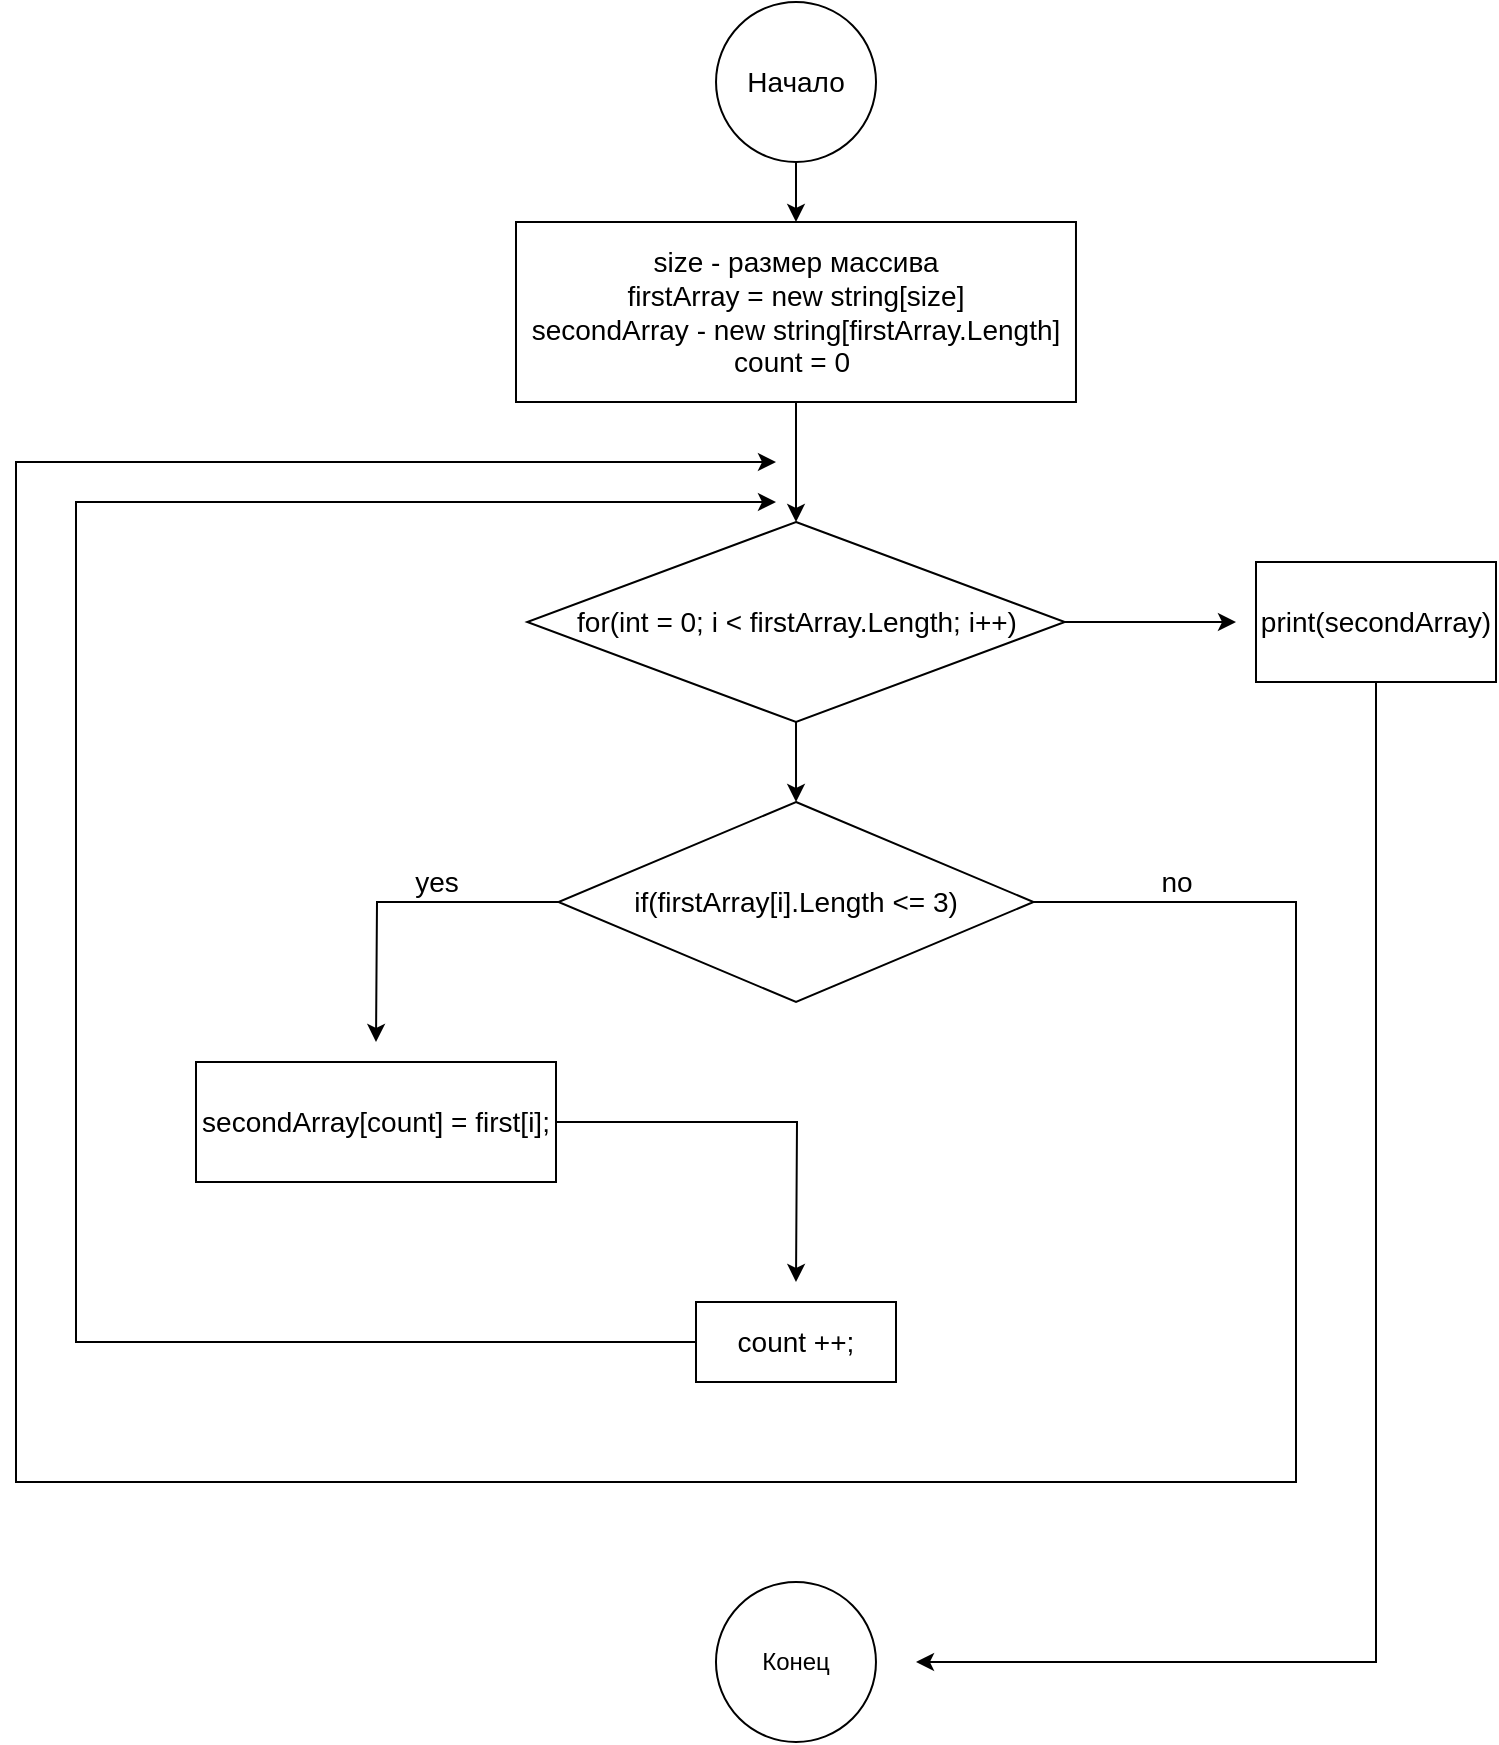 <mxfile version="20.2.3" type="device" pages="2"><diagram id="OuYkv7M8g30APrvMxXlW" name="Страница 1"><mxGraphModel dx="1038" dy="2030" grid="1" gridSize="10" guides="1" tooltips="1" connect="1" arrows="1" fold="1" page="1" pageScale="1" pageWidth="827" pageHeight="1169" math="0" shadow="0"><root><mxCell id="0"/><mxCell id="1" parent="0"/><mxCell id="ohAq0-kUwsJvMRriX051-8" style="edgeStyle=orthogonalEdgeStyle;rounded=0;orthogonalLoop=1;jettySize=auto;html=1;exitX=0.5;exitY=1;exitDx=0;exitDy=0;entryX=0.5;entryY=0;entryDx=0;entryDy=0;fontSize=14;" edge="1" parent="1" source="ohAq0-kUwsJvMRriX051-1" target="ohAq0-kUwsJvMRriX051-3"><mxGeometry relative="1" as="geometry"/></mxCell><mxCell id="ohAq0-kUwsJvMRriX051-1" value="&lt;font style=&quot;font-size: 14px;&quot;&gt;Начало&lt;/font&gt;" style="ellipse;whiteSpace=wrap;html=1;aspect=fixed;" vertex="1" parent="1"><mxGeometry x="360.01" y="-40" width="80" height="80" as="geometry"/></mxCell><mxCell id="ohAq0-kUwsJvMRriX051-2" value="Конец" style="ellipse;whiteSpace=wrap;html=1;aspect=fixed;" vertex="1" parent="1"><mxGeometry x="359.99" y="750" width="80" height="80" as="geometry"/></mxCell><mxCell id="ohAq0-kUwsJvMRriX051-9" style="edgeStyle=orthogonalEdgeStyle;rounded=0;orthogonalLoop=1;jettySize=auto;html=1;exitX=0.5;exitY=1;exitDx=0;exitDy=0;entryX=0.5;entryY=0;entryDx=0;entryDy=0;fontSize=14;" edge="1" parent="1" source="ohAq0-kUwsJvMRriX051-3" target="ohAq0-kUwsJvMRriX051-4"><mxGeometry relative="1" as="geometry"/></mxCell><mxCell id="ohAq0-kUwsJvMRriX051-3" value="&lt;font style=&quot;font-size: 14px;&quot;&gt;&lt;font style=&quot;font-size: 14px;&quot;&gt;size - размер массива&lt;br&gt;firstArray = new string[size]&lt;br&gt;&lt;/font&gt;secondArray - new string[firstArray.Length]&lt;br&gt;count = 0&amp;nbsp;&lt;/font&gt;" style="rounded=0;whiteSpace=wrap;html=1;" vertex="1" parent="1"><mxGeometry x="260" y="70" width="279.99" height="90" as="geometry"/></mxCell><mxCell id="ohAq0-kUwsJvMRriX051-10" style="edgeStyle=orthogonalEdgeStyle;rounded=0;orthogonalLoop=1;jettySize=auto;html=1;exitX=0.5;exitY=1;exitDx=0;exitDy=0;entryX=0.5;entryY=0;entryDx=0;entryDy=0;fontSize=14;" edge="1" parent="1" source="ohAq0-kUwsJvMRriX051-4" target="ohAq0-kUwsJvMRriX051-5"><mxGeometry relative="1" as="geometry"/></mxCell><mxCell id="ohAq0-kUwsJvMRriX051-12" style="edgeStyle=orthogonalEdgeStyle;rounded=0;orthogonalLoop=1;jettySize=auto;html=1;exitX=1;exitY=0.5;exitDx=0;exitDy=0;fontSize=14;" edge="1" parent="1" source="ohAq0-kUwsJvMRriX051-4"><mxGeometry relative="1" as="geometry"><mxPoint x="620" y="270" as="targetPoint"/></mxGeometry></mxCell><mxCell id="ohAq0-kUwsJvMRriX051-4" value="&lt;font style=&quot;font-size: 14px;&quot;&gt;for(int = 0; i &amp;lt; firstArray.Length; i++)&lt;/font&gt;" style="rhombus;whiteSpace=wrap;html=1;fontSize=12;" vertex="1" parent="1"><mxGeometry x="265.63" y="220" width="268.75" height="100" as="geometry"/></mxCell><mxCell id="ohAq0-kUwsJvMRriX051-13" style="edgeStyle=orthogonalEdgeStyle;rounded=0;orthogonalLoop=1;jettySize=auto;html=1;exitX=0;exitY=0.5;exitDx=0;exitDy=0;fontSize=14;" edge="1" parent="1" source="ohAq0-kUwsJvMRriX051-5"><mxGeometry relative="1" as="geometry"><mxPoint x="190" y="480" as="targetPoint"/></mxGeometry></mxCell><mxCell id="ohAq0-kUwsJvMRriX051-17" style="edgeStyle=orthogonalEdgeStyle;rounded=0;orthogonalLoop=1;jettySize=auto;html=1;exitX=1;exitY=0.5;exitDx=0;exitDy=0;fontSize=14;" edge="1" parent="1" source="ohAq0-kUwsJvMRriX051-5"><mxGeometry relative="1" as="geometry"><mxPoint x="390" y="190" as="targetPoint"/><Array as="points"><mxPoint x="650" y="410"/><mxPoint x="650" y="700"/><mxPoint x="10" y="700"/><mxPoint x="10" y="190"/></Array></mxGeometry></mxCell><mxCell id="ohAq0-kUwsJvMRriX051-5" value="&lt;font style=&quot;font-size: 14px;&quot;&gt;if(firstArray[i].Length &amp;lt;= 3)&lt;/font&gt;" style="rhombus;whiteSpace=wrap;html=1;fontSize=12;" vertex="1" parent="1"><mxGeometry x="281.26" y="360" width="237.5" height="100" as="geometry"/></mxCell><mxCell id="ohAq0-kUwsJvMRriX051-15" style="edgeStyle=orthogonalEdgeStyle;rounded=0;orthogonalLoop=1;jettySize=auto;html=1;exitX=1;exitY=0.5;exitDx=0;exitDy=0;fontSize=14;" edge="1" parent="1" source="ohAq0-kUwsJvMRriX051-6"><mxGeometry relative="1" as="geometry"><mxPoint x="400" y="600" as="targetPoint"/></mxGeometry></mxCell><mxCell id="ohAq0-kUwsJvMRriX051-6" value="secondArray[count] = first[i];" style="rounded=0;whiteSpace=wrap;html=1;fontSize=14;" vertex="1" parent="1"><mxGeometry x="100" y="490" width="180" height="60" as="geometry"/></mxCell><mxCell id="ohAq0-kUwsJvMRriX051-16" style="edgeStyle=orthogonalEdgeStyle;rounded=0;orthogonalLoop=1;jettySize=auto;html=1;fontSize=14;" edge="1" parent="1" source="ohAq0-kUwsJvMRriX051-7"><mxGeometry relative="1" as="geometry"><mxPoint x="390" y="210" as="targetPoint"/><Array as="points"><mxPoint x="40" y="630"/></Array></mxGeometry></mxCell><mxCell id="ohAq0-kUwsJvMRriX051-7" value="count ++;" style="rounded=0;whiteSpace=wrap;html=1;fontSize=14;" vertex="1" parent="1"><mxGeometry x="350" y="610" width="100" height="40" as="geometry"/></mxCell><mxCell id="ohAq0-kUwsJvMRriX051-22" style="edgeStyle=orthogonalEdgeStyle;rounded=0;orthogonalLoop=1;jettySize=auto;html=1;exitX=0.5;exitY=1;exitDx=0;exitDy=0;fontSize=14;" edge="1" parent="1" source="ohAq0-kUwsJvMRriX051-11"><mxGeometry relative="1" as="geometry"><mxPoint x="460" y="790" as="targetPoint"/><Array as="points"><mxPoint x="690" y="790"/></Array></mxGeometry></mxCell><mxCell id="ohAq0-kUwsJvMRriX051-11" value="print(secondArray)" style="rounded=0;whiteSpace=wrap;html=1;fontSize=14;" vertex="1" parent="1"><mxGeometry x="630" y="240" width="120" height="60" as="geometry"/></mxCell><mxCell id="ohAq0-kUwsJvMRriX051-14" value="yes" style="text;html=1;align=center;verticalAlign=middle;resizable=0;points=[];autosize=1;strokeColor=none;fillColor=none;fontSize=14;" vertex="1" parent="1"><mxGeometry x="195" y="385" width="50" height="30" as="geometry"/></mxCell><mxCell id="ohAq0-kUwsJvMRriX051-20" value="no" style="text;html=1;align=center;verticalAlign=middle;resizable=0;points=[];autosize=1;strokeColor=none;fillColor=none;fontSize=14;" vertex="1" parent="1"><mxGeometry x="570" y="385" width="40" height="30" as="geometry"/></mxCell></root></mxGraphModel></diagram><diagram name="Page-2" id="Q-UEQbq8mWM5_Qp-DDUA"><mxGraphModel dx="946" dy="511" grid="1" gridSize="10" guides="1" tooltips="1" connect="1" arrows="1" fold="1" page="1" pageScale="1" pageWidth="827" pageHeight="1169" math="0" shadow="0"><root><mxCell id="0"/><mxCell id="1" parent="0"/><mxCell id="PTqs2oXPN3ARwGLDub0d-1" value="Кабинет" style="shape=table;startSize=30;container=1;collapsible=1;childLayout=tableLayout;fixedRows=1;rowLines=0;fontStyle=1;align=center;resizeLast=1;" vertex="1" parent="1"><mxGeometry x="560" y="30" width="190" height="120" as="geometry"/></mxCell><mxCell id="PTqs2oXPN3ARwGLDub0d-2" value="" style="shape=tableRow;horizontal=0;startSize=0;swimlaneHead=0;swimlaneBody=0;fillColor=none;collapsible=0;dropTarget=0;points=[[0,0.5],[1,0.5]];portConstraint=eastwest;top=0;left=0;right=0;bottom=1;" vertex="1" parent="PTqs2oXPN3ARwGLDub0d-1"><mxGeometry y="30" width="190" height="30" as="geometry"/></mxCell><mxCell id="PTqs2oXPN3ARwGLDub0d-3" value="PK" style="shape=partialRectangle;connectable=0;fillColor=none;top=0;left=0;bottom=0;right=0;fontStyle=1;overflow=hidden;" vertex="1" parent="PTqs2oXPN3ARwGLDub0d-2"><mxGeometry width="30" height="30" as="geometry"><mxRectangle width="30" height="30" as="alternateBounds"/></mxGeometry></mxCell><mxCell id="PTqs2oXPN3ARwGLDub0d-4" value="ID" style="shape=partialRectangle;connectable=0;fillColor=none;top=0;left=0;bottom=0;right=0;align=left;spacingLeft=6;fontStyle=5;overflow=hidden;" vertex="1" parent="PTqs2oXPN3ARwGLDub0d-2"><mxGeometry x="30" width="160" height="30" as="geometry"><mxRectangle width="160" height="30" as="alternateBounds"/></mxGeometry></mxCell><mxCell id="PTqs2oXPN3ARwGLDub0d-5" value="" style="shape=tableRow;horizontal=0;startSize=0;swimlaneHead=0;swimlaneBody=0;fillColor=none;collapsible=0;dropTarget=0;points=[[0,0.5],[1,0.5]];portConstraint=eastwest;top=0;left=0;right=0;bottom=0;" vertex="1" parent="PTqs2oXPN3ARwGLDub0d-1"><mxGeometry y="60" width="190" height="30" as="geometry"/></mxCell><mxCell id="PTqs2oXPN3ARwGLDub0d-6" value="" style="shape=partialRectangle;connectable=0;fillColor=none;top=0;left=0;bottom=0;right=0;editable=1;overflow=hidden;" vertex="1" parent="PTqs2oXPN3ARwGLDub0d-5"><mxGeometry width="30" height="30" as="geometry"><mxRectangle width="30" height="30" as="alternateBounds"/></mxGeometry></mxCell><mxCell id="PTqs2oXPN3ARwGLDub0d-7" value="Место" style="shape=partialRectangle;connectable=0;fillColor=none;top=0;left=0;bottom=0;right=0;align=left;spacingLeft=6;overflow=hidden;" vertex="1" parent="PTqs2oXPN3ARwGLDub0d-5"><mxGeometry x="30" width="160" height="30" as="geometry"><mxRectangle width="160" height="30" as="alternateBounds"/></mxGeometry></mxCell><mxCell id="PTqs2oXPN3ARwGLDub0d-123" style="edgeStyle=orthogonalEdgeStyle;rounded=0;orthogonalLoop=1;jettySize=auto;html=1;exitX=0;exitY=0.5;exitDx=0;exitDy=0;" edge="1" parent="1" source="PTqs2oXPN3ARwGLDub0d-120"><mxGeometry relative="1" as="geometry"><mxPoint x="40" y="310" as="targetPoint"/><mxPoint x="40" y="150" as="sourcePoint"/><Array as="points"><mxPoint x="10" y="155"/><mxPoint x="10" y="310"/><mxPoint x="40" y="310"/></Array></mxGeometry></mxCell><mxCell id="PTqs2oXPN3ARwGLDub0d-14" value="Ученики" style="shape=table;startSize=30;container=1;collapsible=1;childLayout=tableLayout;fixedRows=1;rowLines=0;fontStyle=1;align=center;resizeLast=1;" vertex="1" parent="1"><mxGeometry x="52" y="30" width="188" height="140" as="geometry"/></mxCell><mxCell id="PTqs2oXPN3ARwGLDub0d-15" value="" style="shape=tableRow;horizontal=0;startSize=0;swimlaneHead=0;swimlaneBody=0;fillColor=none;collapsible=0;dropTarget=0;points=[[0,0.5],[1,0.5]];portConstraint=eastwest;top=0;left=0;right=0;bottom=1;" vertex="1" parent="PTqs2oXPN3ARwGLDub0d-14"><mxGeometry y="30" width="188" height="20" as="geometry"/></mxCell><mxCell id="PTqs2oXPN3ARwGLDub0d-16" value="" style="shape=partialRectangle;connectable=0;fillColor=none;top=0;left=0;bottom=0;right=0;fontStyle=1;overflow=hidden;" vertex="1" parent="PTqs2oXPN3ARwGLDub0d-15"><mxGeometry width="30" height="20" as="geometry"><mxRectangle width="30" height="20" as="alternateBounds"/></mxGeometry></mxCell><mxCell id="PTqs2oXPN3ARwGLDub0d-17" value="ID" style="shape=partialRectangle;connectable=0;fillColor=none;top=0;left=0;bottom=0;right=0;align=left;spacingLeft=6;fontStyle=5;overflow=hidden;" vertex="1" parent="PTqs2oXPN3ARwGLDub0d-15"><mxGeometry x="30" width="158" height="20" as="geometry"><mxRectangle width="158" height="20" as="alternateBounds"/></mxGeometry></mxCell><mxCell id="PTqs2oXPN3ARwGLDub0d-18" value="" style="shape=tableRow;horizontal=0;startSize=0;swimlaneHead=0;swimlaneBody=0;fillColor=none;collapsible=0;dropTarget=0;points=[[0,0.5],[1,0.5]];portConstraint=eastwest;top=0;left=0;right=0;bottom=0;" vertex="1" parent="PTqs2oXPN3ARwGLDub0d-14"><mxGeometry y="50" width="188" height="30" as="geometry"/></mxCell><mxCell id="PTqs2oXPN3ARwGLDub0d-19" value="" style="shape=partialRectangle;connectable=0;fillColor=none;top=0;left=0;bottom=0;right=0;editable=1;overflow=hidden;" vertex="1" parent="PTqs2oXPN3ARwGLDub0d-18"><mxGeometry width="30" height="30" as="geometry"><mxRectangle width="30" height="30" as="alternateBounds"/></mxGeometry></mxCell><mxCell id="PTqs2oXPN3ARwGLDub0d-20" value="ФИО" style="shape=partialRectangle;connectable=0;fillColor=none;top=0;left=0;bottom=0;right=0;align=left;spacingLeft=6;overflow=hidden;" vertex="1" parent="PTqs2oXPN3ARwGLDub0d-18"><mxGeometry x="30" width="158" height="30" as="geometry"><mxRectangle width="158" height="30" as="alternateBounds"/></mxGeometry></mxCell><mxCell id="PTqs2oXPN3ARwGLDub0d-21" value="" style="shape=tableRow;horizontal=0;startSize=0;swimlaneHead=0;swimlaneBody=0;fillColor=none;collapsible=0;dropTarget=0;points=[[0,0.5],[1,0.5]];portConstraint=eastwest;top=0;left=0;right=0;bottom=0;" vertex="1" parent="PTqs2oXPN3ARwGLDub0d-14"><mxGeometry y="80" width="188" height="30" as="geometry"/></mxCell><mxCell id="PTqs2oXPN3ARwGLDub0d-22" value="" style="shape=partialRectangle;connectable=0;fillColor=none;top=0;left=0;bottom=0;right=0;editable=1;overflow=hidden;" vertex="1" parent="PTqs2oXPN3ARwGLDub0d-21"><mxGeometry width="30" height="30" as="geometry"><mxRectangle width="30" height="30" as="alternateBounds"/></mxGeometry></mxCell><mxCell id="PTqs2oXPN3ARwGLDub0d-23" value="Дата рождения" style="shape=partialRectangle;connectable=0;fillColor=none;top=0;left=0;bottom=0;right=0;align=left;spacingLeft=6;overflow=hidden;" vertex="1" parent="PTqs2oXPN3ARwGLDub0d-21"><mxGeometry x="30" width="158" height="30" as="geometry"><mxRectangle width="158" height="30" as="alternateBounds"/></mxGeometry></mxCell><mxCell id="PTqs2oXPN3ARwGLDub0d-42" style="edgeStyle=orthogonalEdgeStyle;rounded=0;orthogonalLoop=1;jettySize=auto;html=1;exitX=0;exitY=0.25;exitDx=0;exitDy=0;" edge="1" parent="1" source="PTqs2oXPN3ARwGLDub0d-27"><mxGeometry relative="1" as="geometry"><mxPoint x="560" y="100" as="targetPoint"/><Array as="points"><mxPoint x="560" y="260"/><mxPoint x="530" y="260"/><mxPoint x="530" y="100"/></Array></mxGeometry></mxCell><mxCell id="PTqs2oXPN3ARwGLDub0d-27" value="Место ученика" style="shape=table;startSize=30;container=1;collapsible=1;childLayout=tableLayout;fixedRows=1;rowLines=0;fontStyle=1;align=center;resizeLast=1;" vertex="1" parent="1"><mxGeometry x="560" y="220" width="180" height="150" as="geometry"/></mxCell><mxCell id="PTqs2oXPN3ARwGLDub0d-28" value="" style="shape=tableRow;horizontal=0;startSize=0;swimlaneHead=0;swimlaneBody=0;fillColor=none;collapsible=0;dropTarget=0;points=[[0,0.5],[1,0.5]];portConstraint=eastwest;top=0;left=0;right=0;bottom=1;" vertex="1" parent="PTqs2oXPN3ARwGLDub0d-27"><mxGeometry y="30" width="180" height="20" as="geometry"/></mxCell><mxCell id="PTqs2oXPN3ARwGLDub0d-29" value="" style="shape=partialRectangle;connectable=0;fillColor=none;top=0;left=0;bottom=0;right=0;fontStyle=1;overflow=hidden;" vertex="1" parent="PTqs2oXPN3ARwGLDub0d-28"><mxGeometry width="30" height="20" as="geometry"><mxRectangle width="30" height="20" as="alternateBounds"/></mxGeometry></mxCell><mxCell id="PTqs2oXPN3ARwGLDub0d-30" value="ID" style="shape=partialRectangle;connectable=0;fillColor=none;top=0;left=0;bottom=0;right=0;align=left;spacingLeft=6;fontStyle=5;overflow=hidden;" vertex="1" parent="PTqs2oXPN3ARwGLDub0d-28"><mxGeometry x="30" width="150" height="20" as="geometry"><mxRectangle width="150" height="20" as="alternateBounds"/></mxGeometry></mxCell><mxCell id="PTqs2oXPN3ARwGLDub0d-31" value="" style="shape=tableRow;horizontal=0;startSize=0;swimlaneHead=0;swimlaneBody=0;fillColor=none;collapsible=0;dropTarget=0;points=[[0,0.5],[1,0.5]];portConstraint=eastwest;top=0;left=0;right=0;bottom=0;" vertex="1" parent="PTqs2oXPN3ARwGLDub0d-27"><mxGeometry y="50" width="180" height="30" as="geometry"/></mxCell><mxCell id="PTqs2oXPN3ARwGLDub0d-32" value="" style="shape=partialRectangle;connectable=0;fillColor=none;top=0;left=0;bottom=0;right=0;editable=1;overflow=hidden;" vertex="1" parent="PTqs2oXPN3ARwGLDub0d-31"><mxGeometry width="30" height="30" as="geometry"><mxRectangle width="30" height="30" as="alternateBounds"/></mxGeometry></mxCell><mxCell id="PTqs2oXPN3ARwGLDub0d-33" value="Парта" style="shape=partialRectangle;connectable=0;fillColor=none;top=0;left=0;bottom=0;right=0;align=left;spacingLeft=6;overflow=hidden;" vertex="1" parent="PTqs2oXPN3ARwGLDub0d-31"><mxGeometry x="30" width="150" height="30" as="geometry"><mxRectangle width="150" height="30" as="alternateBounds"/></mxGeometry></mxCell><mxCell id="PTqs2oXPN3ARwGLDub0d-34" value="" style="shape=tableRow;horizontal=0;startSize=0;swimlaneHead=0;swimlaneBody=0;fillColor=none;collapsible=0;dropTarget=0;points=[[0,0.5],[1,0.5]];portConstraint=eastwest;top=0;left=0;right=0;bottom=0;" vertex="1" parent="PTqs2oXPN3ARwGLDub0d-27"><mxGeometry y="80" width="180" height="30" as="geometry"/></mxCell><mxCell id="PTqs2oXPN3ARwGLDub0d-35" value="" style="shape=partialRectangle;connectable=0;fillColor=none;top=0;left=0;bottom=0;right=0;editable=1;overflow=hidden;" vertex="1" parent="PTqs2oXPN3ARwGLDub0d-34"><mxGeometry width="30" height="30" as="geometry"><mxRectangle width="30" height="30" as="alternateBounds"/></mxGeometry></mxCell><mxCell id="PTqs2oXPN3ARwGLDub0d-36" value="Ряд" style="shape=partialRectangle;connectable=0;fillColor=none;top=0;left=0;bottom=0;right=0;align=left;spacingLeft=6;overflow=hidden;" vertex="1" parent="PTqs2oXPN3ARwGLDub0d-34"><mxGeometry x="30" width="150" height="30" as="geometry"><mxRectangle width="150" height="30" as="alternateBounds"/></mxGeometry></mxCell><mxCell id="PTqs2oXPN3ARwGLDub0d-37" value="" style="shape=tableRow;horizontal=0;startSize=0;swimlaneHead=0;swimlaneBody=0;fillColor=none;collapsible=0;dropTarget=0;points=[[0,0.5],[1,0.5]];portConstraint=eastwest;top=0;left=0;right=0;bottom=0;" vertex="1" parent="PTqs2oXPN3ARwGLDub0d-27"><mxGeometry y="110" width="180" height="30" as="geometry"/></mxCell><mxCell id="PTqs2oXPN3ARwGLDub0d-38" value="" style="shape=partialRectangle;connectable=0;fillColor=none;top=0;left=0;bottom=0;right=0;editable=1;overflow=hidden;" vertex="1" parent="PTqs2oXPN3ARwGLDub0d-37"><mxGeometry width="30" height="30" as="geometry"><mxRectangle width="30" height="30" as="alternateBounds"/></mxGeometry></mxCell><mxCell id="PTqs2oXPN3ARwGLDub0d-39" value="Вариант" style="shape=partialRectangle;connectable=0;fillColor=none;top=0;left=0;bottom=0;right=0;align=left;spacingLeft=6;overflow=hidden;" vertex="1" parent="PTqs2oXPN3ARwGLDub0d-37"><mxGeometry x="30" width="150" height="30" as="geometry"><mxRectangle width="150" height="30" as="alternateBounds"/></mxGeometry></mxCell><mxCell id="PTqs2oXPN3ARwGLDub0d-53" value="Классы" style="shape=table;startSize=30;container=1;collapsible=1;childLayout=tableLayout;fixedRows=1;rowLines=0;fontStyle=1;align=center;resizeLast=1;" vertex="1" parent="1"><mxGeometry x="56" y="250" width="184" height="150" as="geometry"/></mxCell><mxCell id="PTqs2oXPN3ARwGLDub0d-54" value="" style="shape=tableRow;horizontal=0;startSize=0;swimlaneHead=0;swimlaneBody=0;fillColor=none;collapsible=0;dropTarget=0;points=[[0,0.5],[1,0.5]];portConstraint=eastwest;top=0;left=0;right=0;bottom=1;" vertex="1" parent="PTqs2oXPN3ARwGLDub0d-53"><mxGeometry y="30" width="184" height="20" as="geometry"/></mxCell><mxCell id="PTqs2oXPN3ARwGLDub0d-55" value="PK" style="shape=partialRectangle;connectable=0;fillColor=none;top=0;left=0;bottom=0;right=0;fontStyle=1;overflow=hidden;" vertex="1" parent="PTqs2oXPN3ARwGLDub0d-54"><mxGeometry width="30" height="20" as="geometry"><mxRectangle width="30" height="20" as="alternateBounds"/></mxGeometry></mxCell><mxCell id="PTqs2oXPN3ARwGLDub0d-56" value="ID" style="shape=partialRectangle;connectable=0;fillColor=none;top=0;left=0;bottom=0;right=0;align=left;spacingLeft=6;fontStyle=5;overflow=hidden;" vertex="1" parent="PTqs2oXPN3ARwGLDub0d-54"><mxGeometry x="30" width="154" height="20" as="geometry"><mxRectangle width="154" height="20" as="alternateBounds"/></mxGeometry></mxCell><mxCell id="PTqs2oXPN3ARwGLDub0d-57" value="" style="shape=tableRow;horizontal=0;startSize=0;swimlaneHead=0;swimlaneBody=0;fillColor=none;collapsible=0;dropTarget=0;points=[[0,0.5],[1,0.5]];portConstraint=eastwest;top=0;left=0;right=0;bottom=0;" vertex="1" parent="PTqs2oXPN3ARwGLDub0d-53"><mxGeometry y="50" width="184" height="30" as="geometry"/></mxCell><mxCell id="PTqs2oXPN3ARwGLDub0d-58" value="" style="shape=partialRectangle;connectable=0;fillColor=none;top=0;left=0;bottom=0;right=0;editable=1;overflow=hidden;" vertex="1" parent="PTqs2oXPN3ARwGLDub0d-57"><mxGeometry width="30" height="30" as="geometry"><mxRectangle width="30" height="30" as="alternateBounds"/></mxGeometry></mxCell><mxCell id="PTqs2oXPN3ARwGLDub0d-59" value="Номер класса" style="shape=partialRectangle;connectable=0;fillColor=none;top=0;left=0;bottom=0;right=0;align=left;spacingLeft=6;overflow=hidden;" vertex="1" parent="PTqs2oXPN3ARwGLDub0d-57"><mxGeometry x="30" width="154" height="30" as="geometry"><mxRectangle width="154" height="30" as="alternateBounds"/></mxGeometry></mxCell><mxCell id="PTqs2oXPN3ARwGLDub0d-60" value="" style="shape=tableRow;horizontal=0;startSize=0;swimlaneHead=0;swimlaneBody=0;fillColor=none;collapsible=0;dropTarget=0;points=[[0,0.5],[1,0.5]];portConstraint=eastwest;top=0;left=0;right=0;bottom=0;" vertex="1" parent="PTqs2oXPN3ARwGLDub0d-53"><mxGeometry y="80" width="184" height="30" as="geometry"/></mxCell><mxCell id="PTqs2oXPN3ARwGLDub0d-61" value="" style="shape=partialRectangle;connectable=0;fillColor=none;top=0;left=0;bottom=0;right=0;editable=1;overflow=hidden;" vertex="1" parent="PTqs2oXPN3ARwGLDub0d-60"><mxGeometry width="30" height="30" as="geometry"><mxRectangle width="30" height="30" as="alternateBounds"/></mxGeometry></mxCell><mxCell id="PTqs2oXPN3ARwGLDub0d-62" value="Кол-во учеников" style="shape=partialRectangle;connectable=0;fillColor=none;top=0;left=0;bottom=0;right=0;align=left;spacingLeft=6;overflow=hidden;" vertex="1" parent="PTqs2oXPN3ARwGLDub0d-60"><mxGeometry x="30" width="154" height="30" as="geometry"><mxRectangle width="154" height="30" as="alternateBounds"/></mxGeometry></mxCell><mxCell id="PTqs2oXPN3ARwGLDub0d-134" style="edgeStyle=orthogonalEdgeStyle;rounded=0;orthogonalLoop=1;jettySize=auto;html=1;" edge="1" parent="1" source="PTqs2oXPN3ARwGLDub0d-63"><mxGeometry relative="1" as="geometry"><mxPoint x="550" y="70" as="targetPoint"/><Array as="points"><mxPoint x="790" y="460"/><mxPoint x="790" y="10"/><mxPoint x="510" y="10"/><mxPoint x="510" y="70"/></Array></mxGeometry></mxCell><mxCell id="PTqs2oXPN3ARwGLDub0d-63" value="Учителя" style="shape=table;startSize=30;container=1;collapsible=1;childLayout=tableLayout;fixedRows=1;rowLines=0;fontStyle=1;align=center;resizeLast=1;" vertex="1" parent="1"><mxGeometry x="300" y="270" width="180" height="210" as="geometry"/></mxCell><mxCell id="PTqs2oXPN3ARwGLDub0d-64" value="" style="shape=tableRow;horizontal=0;startSize=0;swimlaneHead=0;swimlaneBody=0;fillColor=none;collapsible=0;dropTarget=0;points=[[0,0.5],[1,0.5]];portConstraint=eastwest;top=0;left=0;right=0;bottom=1;" vertex="1" parent="PTqs2oXPN3ARwGLDub0d-63"><mxGeometry y="30" width="180" height="20" as="geometry"/></mxCell><mxCell id="PTqs2oXPN3ARwGLDub0d-65" value="PK" style="shape=partialRectangle;connectable=0;fillColor=none;top=0;left=0;bottom=0;right=0;fontStyle=1;overflow=hidden;" vertex="1" parent="PTqs2oXPN3ARwGLDub0d-64"><mxGeometry width="30" height="20" as="geometry"><mxRectangle width="30" height="20" as="alternateBounds"/></mxGeometry></mxCell><mxCell id="PTqs2oXPN3ARwGLDub0d-66" value="ID" style="shape=partialRectangle;connectable=0;fillColor=none;top=0;left=0;bottom=0;right=0;align=left;spacingLeft=6;fontStyle=5;overflow=hidden;" vertex="1" parent="PTqs2oXPN3ARwGLDub0d-64"><mxGeometry x="30" width="150" height="20" as="geometry"><mxRectangle width="150" height="20" as="alternateBounds"/></mxGeometry></mxCell><mxCell id="PTqs2oXPN3ARwGLDub0d-67" value="" style="shape=tableRow;horizontal=0;startSize=0;swimlaneHead=0;swimlaneBody=0;fillColor=none;collapsible=0;dropTarget=0;points=[[0,0.5],[1,0.5]];portConstraint=eastwest;top=0;left=0;right=0;bottom=0;" vertex="1" parent="PTqs2oXPN3ARwGLDub0d-63"><mxGeometry y="50" width="180" height="30" as="geometry"/></mxCell><mxCell id="PTqs2oXPN3ARwGLDub0d-68" value="" style="shape=partialRectangle;connectable=0;fillColor=none;top=0;left=0;bottom=0;right=0;editable=1;overflow=hidden;" vertex="1" parent="PTqs2oXPN3ARwGLDub0d-67"><mxGeometry width="30" height="30" as="geometry"><mxRectangle width="30" height="30" as="alternateBounds"/></mxGeometry></mxCell><mxCell id="PTqs2oXPN3ARwGLDub0d-69" value="ФИО" style="shape=partialRectangle;connectable=0;fillColor=none;top=0;left=0;bottom=0;right=0;align=left;spacingLeft=6;overflow=hidden;" vertex="1" parent="PTqs2oXPN3ARwGLDub0d-67"><mxGeometry x="30" width="150" height="30" as="geometry"><mxRectangle width="150" height="30" as="alternateBounds"/></mxGeometry></mxCell><mxCell id="PTqs2oXPN3ARwGLDub0d-70" value="" style="shape=tableRow;horizontal=0;startSize=0;swimlaneHead=0;swimlaneBody=0;fillColor=none;collapsible=0;dropTarget=0;points=[[0,0.5],[1,0.5]];portConstraint=eastwest;top=0;left=0;right=0;bottom=0;" vertex="1" parent="PTqs2oXPN3ARwGLDub0d-63"><mxGeometry y="80" width="180" height="30" as="geometry"/></mxCell><mxCell id="PTqs2oXPN3ARwGLDub0d-71" value="" style="shape=partialRectangle;connectable=0;fillColor=none;top=0;left=0;bottom=0;right=0;editable=1;overflow=hidden;" vertex="1" parent="PTqs2oXPN3ARwGLDub0d-70"><mxGeometry width="30" height="30" as="geometry"><mxRectangle width="30" height="30" as="alternateBounds"/></mxGeometry></mxCell><mxCell id="PTqs2oXPN3ARwGLDub0d-72" value="Дата рождения" style="shape=partialRectangle;connectable=0;fillColor=none;top=0;left=0;bottom=0;right=0;align=left;spacingLeft=6;overflow=hidden;" vertex="1" parent="PTqs2oXPN3ARwGLDub0d-70"><mxGeometry x="30" width="150" height="30" as="geometry"><mxRectangle width="150" height="30" as="alternateBounds"/></mxGeometry></mxCell><mxCell id="PTqs2oXPN3ARwGLDub0d-85" value="Расписание" style="shape=table;startSize=30;container=1;collapsible=1;childLayout=tableLayout;fixedRows=1;rowLines=0;fontStyle=1;align=center;resizeLast=1;" vertex="1" parent="1"><mxGeometry x="290" y="30" width="180" height="175" as="geometry"/></mxCell><mxCell id="PTqs2oXPN3ARwGLDub0d-86" value="" style="shape=tableRow;horizontal=0;startSize=0;swimlaneHead=0;swimlaneBody=0;fillColor=none;collapsible=0;dropTarget=0;points=[[0,0.5],[1,0.5]];portConstraint=eastwest;top=0;left=0;right=0;bottom=1;" vertex="1" parent="PTqs2oXPN3ARwGLDub0d-85"><mxGeometry y="30" width="180" height="20" as="geometry"/></mxCell><mxCell id="PTqs2oXPN3ARwGLDub0d-87" value="PK" style="shape=partialRectangle;connectable=0;fillColor=none;top=0;left=0;bottom=0;right=0;fontStyle=1;overflow=hidden;" vertex="1" parent="PTqs2oXPN3ARwGLDub0d-86"><mxGeometry width="30" height="20" as="geometry"><mxRectangle width="30" height="20" as="alternateBounds"/></mxGeometry></mxCell><mxCell id="PTqs2oXPN3ARwGLDub0d-88" value="ID" style="shape=partialRectangle;connectable=0;fillColor=none;top=0;left=0;bottom=0;right=0;align=left;spacingLeft=6;fontStyle=5;overflow=hidden;" vertex="1" parent="PTqs2oXPN3ARwGLDub0d-86"><mxGeometry x="30" width="150" height="20" as="geometry"><mxRectangle width="150" height="20" as="alternateBounds"/></mxGeometry></mxCell><mxCell id="PTqs2oXPN3ARwGLDub0d-89" value="" style="shape=tableRow;horizontal=0;startSize=0;swimlaneHead=0;swimlaneBody=0;fillColor=none;collapsible=0;dropTarget=0;points=[[0,0.5],[1,0.5]];portConstraint=eastwest;top=0;left=0;right=0;bottom=0;" vertex="1" parent="PTqs2oXPN3ARwGLDub0d-85"><mxGeometry y="50" width="180" height="20" as="geometry"/></mxCell><mxCell id="PTqs2oXPN3ARwGLDub0d-90" value="" style="shape=partialRectangle;connectable=0;fillColor=none;top=0;left=0;bottom=0;right=0;editable=1;overflow=hidden;" vertex="1" parent="PTqs2oXPN3ARwGLDub0d-89"><mxGeometry width="30" height="20" as="geometry"><mxRectangle width="30" height="20" as="alternateBounds"/></mxGeometry></mxCell><mxCell id="PTqs2oXPN3ARwGLDub0d-91" value="ФИО Учителя" style="shape=partialRectangle;connectable=0;fillColor=none;top=0;left=0;bottom=0;right=0;align=left;spacingLeft=6;overflow=hidden;" vertex="1" parent="PTqs2oXPN3ARwGLDub0d-89"><mxGeometry x="30" width="150" height="20" as="geometry"><mxRectangle width="150" height="20" as="alternateBounds"/></mxGeometry></mxCell><mxCell id="PTqs2oXPN3ARwGLDub0d-92" value="" style="shape=tableRow;horizontal=0;startSize=0;swimlaneHead=0;swimlaneBody=0;fillColor=none;collapsible=0;dropTarget=0;points=[[0,0.5],[1,0.5]];portConstraint=eastwest;top=0;left=0;right=0;bottom=0;" vertex="1" parent="PTqs2oXPN3ARwGLDub0d-85"><mxGeometry y="70" width="180" height="30" as="geometry"/></mxCell><mxCell id="PTqs2oXPN3ARwGLDub0d-93" value="" style="shape=partialRectangle;connectable=0;fillColor=none;top=0;left=0;bottom=0;right=0;editable=1;overflow=hidden;" vertex="1" parent="PTqs2oXPN3ARwGLDub0d-92"><mxGeometry width="30" height="30" as="geometry"><mxRectangle width="30" height="30" as="alternateBounds"/></mxGeometry></mxCell><mxCell id="PTqs2oXPN3ARwGLDub0d-94" value="День недели" style="shape=partialRectangle;connectable=0;fillColor=none;top=0;left=0;bottom=0;right=0;align=left;spacingLeft=6;overflow=hidden;" vertex="1" parent="PTqs2oXPN3ARwGLDub0d-92"><mxGeometry x="30" width="150" height="30" as="geometry"><mxRectangle width="150" height="30" as="alternateBounds"/></mxGeometry></mxCell><mxCell id="PTqs2oXPN3ARwGLDub0d-95" value="" style="shape=tableRow;horizontal=0;startSize=0;swimlaneHead=0;swimlaneBody=0;fillColor=none;collapsible=0;dropTarget=0;points=[[0,0.5],[1,0.5]];portConstraint=eastwest;top=0;left=0;right=0;bottom=0;" vertex="1" parent="PTqs2oXPN3ARwGLDub0d-85"><mxGeometry y="100" width="180" height="20" as="geometry"/></mxCell><mxCell id="PTqs2oXPN3ARwGLDub0d-96" value="" style="shape=partialRectangle;connectable=0;fillColor=none;top=0;left=0;bottom=0;right=0;editable=1;overflow=hidden;" vertex="1" parent="PTqs2oXPN3ARwGLDub0d-95"><mxGeometry width="30" height="20" as="geometry"><mxRectangle width="30" height="20" as="alternateBounds"/></mxGeometry></mxCell><mxCell id="PTqs2oXPN3ARwGLDub0d-97" value="Начало и конец урока" style="shape=partialRectangle;connectable=0;fillColor=none;top=0;left=0;bottom=0;right=0;align=left;spacingLeft=6;overflow=hidden;" vertex="1" parent="PTqs2oXPN3ARwGLDub0d-95"><mxGeometry x="30" width="150" height="20" as="geometry"><mxRectangle width="150" height="20" as="alternateBounds"/></mxGeometry></mxCell><mxCell id="PTqs2oXPN3ARwGLDub0d-112" value="" style="shape=tableRow;horizontal=0;startSize=0;swimlaneHead=0;swimlaneBody=0;fillColor=none;collapsible=0;dropTarget=0;points=[[0,0.5],[1,0.5]];portConstraint=eastwest;top=0;left=0;right=0;bottom=0;" vertex="1" parent="1"><mxGeometry x="560" y="120" width="180" height="30" as="geometry"/></mxCell><mxCell id="PTqs2oXPN3ARwGLDub0d-113" value="" style="shape=partialRectangle;connectable=0;fillColor=none;top=0;left=0;bottom=0;right=0;editable=1;overflow=hidden;" vertex="1" parent="PTqs2oXPN3ARwGLDub0d-112"><mxGeometry width="30" height="30" as="geometry"><mxRectangle width="30" height="30" as="alternateBounds"/></mxGeometry></mxCell><mxCell id="PTqs2oXPN3ARwGLDub0d-115" value="Староста" style="shape=partialRectangle;connectable=0;fillColor=none;top=0;left=0;bottom=0;right=0;align=left;spacingLeft=6;overflow=hidden;" vertex="1" parent="1"><mxGeometry x="86" y="370" width="154" height="30" as="geometry"><mxRectangle width="154" height="30" as="alternateBounds"/></mxGeometry></mxCell><mxCell id="PTqs2oXPN3ARwGLDub0d-119" value="Этаж" style="shape=partialRectangle;connectable=0;fillColor=none;top=0;left=0;bottom=0;right=0;align=left;spacingLeft=6;overflow=hidden;" vertex="1" parent="1"><mxGeometry x="590" y="120" width="150" height="30" as="geometry"><mxRectangle width="150" height="30" as="alternateBounds"/></mxGeometry></mxCell><mxCell id="PTqs2oXPN3ARwGLDub0d-120" value="" style="shape=tableRow;horizontal=0;startSize=0;swimlaneHead=0;swimlaneBody=0;fillColor=none;collapsible=0;dropTarget=0;points=[[0,0.5],[1,0.5]];portConstraint=eastwest;top=0;left=0;right=0;bottom=0;" vertex="1" parent="1"><mxGeometry x="50" y="140" width="188" height="30" as="geometry"/></mxCell><mxCell id="PTqs2oXPN3ARwGLDub0d-122" value="Класс" style="shape=partialRectangle;connectable=0;fillColor=none;top=0;left=0;bottom=0;right=0;align=left;spacingLeft=6;overflow=hidden;" vertex="1" parent="PTqs2oXPN3ARwGLDub0d-120"><mxGeometry x="30" width="158" height="30" as="geometry"><mxRectangle width="158" height="30" as="alternateBounds"/></mxGeometry></mxCell><mxCell id="PTqs2oXPN3ARwGLDub0d-124" value="Кабинет" style="shape=partialRectangle;connectable=0;fillColor=none;top=0;left=0;bottom=0;right=0;align=left;spacingLeft=6;overflow=hidden;" vertex="1" parent="1"><mxGeometry x="320" y="155" width="170" height="20" as="geometry"><mxRectangle width="150" height="20" as="alternateBounds"/></mxGeometry></mxCell><mxCell id="PTqs2oXPN3ARwGLDub0d-126" style="edgeStyle=orthogonalEdgeStyle;rounded=0;orthogonalLoop=1;jettySize=auto;html=1;" edge="1" parent="1" source="PTqs2oXPN3ARwGLDub0d-2"><mxGeometry relative="1" as="geometry"><mxPoint x="480" y="170" as="targetPoint"/><Array as="points"><mxPoint x="500" y="75"/><mxPoint x="500" y="170"/></Array></mxGeometry></mxCell><mxCell id="PTqs2oXPN3ARwGLDub0d-128" value="Класс" style="shape=partialRectangle;connectable=0;fillColor=none;top=0;left=0;bottom=0;right=0;align=left;spacingLeft=6;overflow=hidden;" vertex="1" parent="1"><mxGeometry x="320" y="180" width="170" height="20" as="geometry"><mxRectangle width="150" height="20" as="alternateBounds"/></mxGeometry></mxCell><mxCell id="PTqs2oXPN3ARwGLDub0d-130" style="edgeStyle=orthogonalEdgeStyle;rounded=0;orthogonalLoop=1;jettySize=auto;html=1;exitX=0;exitY=0.5;exitDx=0;exitDy=0;" edge="1" parent="1" source="PTqs2oXPN3ARwGLDub0d-54"><mxGeometry relative="1" as="geometry"><mxPoint x="280" y="190" as="targetPoint"/><Array as="points"><mxPoint x="36" y="290"/><mxPoint x="36" y="190"/></Array></mxGeometry></mxCell><mxCell id="PTqs2oXPN3ARwGLDub0d-131" value="Стаж" style="shape=partialRectangle;connectable=0;fillColor=none;top=0;left=0;bottom=0;right=0;align=left;spacingLeft=6;overflow=hidden;" vertex="1" parent="1"><mxGeometry x="330" y="380" width="150" height="30" as="geometry"><mxRectangle width="150" height="30" as="alternateBounds"/></mxGeometry></mxCell><mxCell id="PTqs2oXPN3ARwGLDub0d-132" value="Предмет" style="shape=partialRectangle;connectable=0;fillColor=none;top=0;left=0;bottom=0;right=0;align=left;spacingLeft=6;overflow=hidden;" vertex="1" parent="1"><mxGeometry x="330" y="410" width="150" height="30" as="geometry"><mxRectangle width="150" height="30" as="alternateBounds"/></mxGeometry></mxCell><mxCell id="PTqs2oXPN3ARwGLDub0d-133" value="Кабинет" style="shape=partialRectangle;connectable=0;fillColor=none;top=0;left=0;bottom=0;right=0;align=left;spacingLeft=6;overflow=hidden;" vertex="1" parent="1"><mxGeometry x="330" y="440" width="130" height="30" as="geometry"><mxRectangle width="150" height="30" as="alternateBounds"/></mxGeometry></mxCell></root></mxGraphModel></diagram></mxfile>
